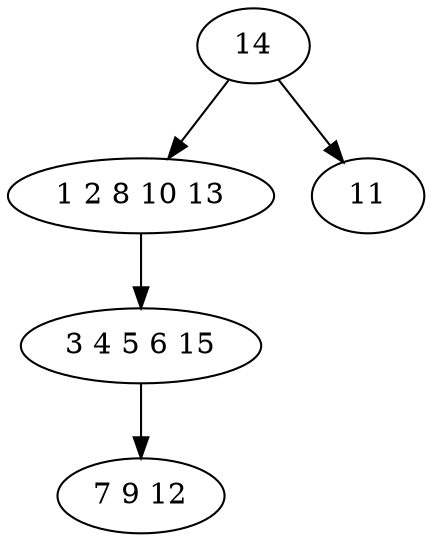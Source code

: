 digraph true_tree {
	"0" -> "1"
	"1" -> "2"
	"2" -> "3"
	"0" -> "4"
	"0" [label="14"];
	"1" [label="1 2 8 10 13"];
	"2" [label="3 4 5 6 15"];
	"3" [label="7 9 12"];
	"4" [label="11"];
}
